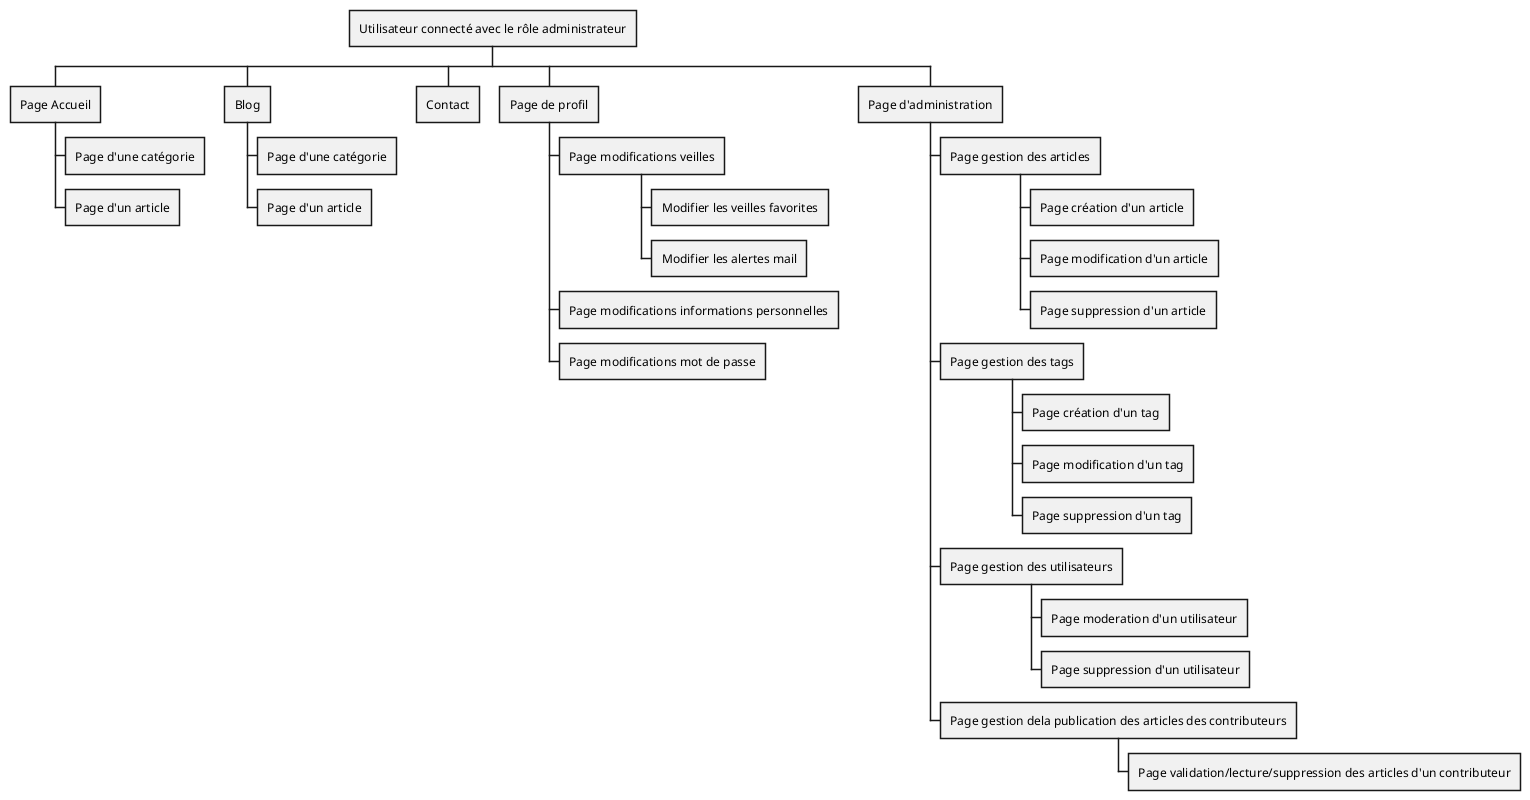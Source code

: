 @startwbs
+ Utilisateur connecté avec le rôle administrateur
++ Page Accueil
+++ Page d'une catégorie
+++ Page d'un article
++ Blog
+++ Page d'une catégorie
+++ Page d'un article
++ Contact
++ Page de profil
+++ Page modifications veilles
++++ Modifier les veilles favorites
++++ Modifier les alertes mail
+++ Page modifications informations personnelles
+++ Page modifications mot de passe
++ Page d'administration
+++ Page gestion des articles
++++ Page création d'un article
++++ Page modification d'un article
++++ Page suppression d'un article
+++ Page gestion des tags
++++ Page création d'un tag
++++ Page modification d'un tag
++++ Page suppression d'un tag
+++ Page gestion des utilisateurs
++++ Page moderation d'un utilisateur
++++ Page suppression d'un utilisateur
+++ Page gestion dela publication des articles des contributeurs
++++ Page validation/lecture/suppression des articles d'un contributeur

@endwbs
